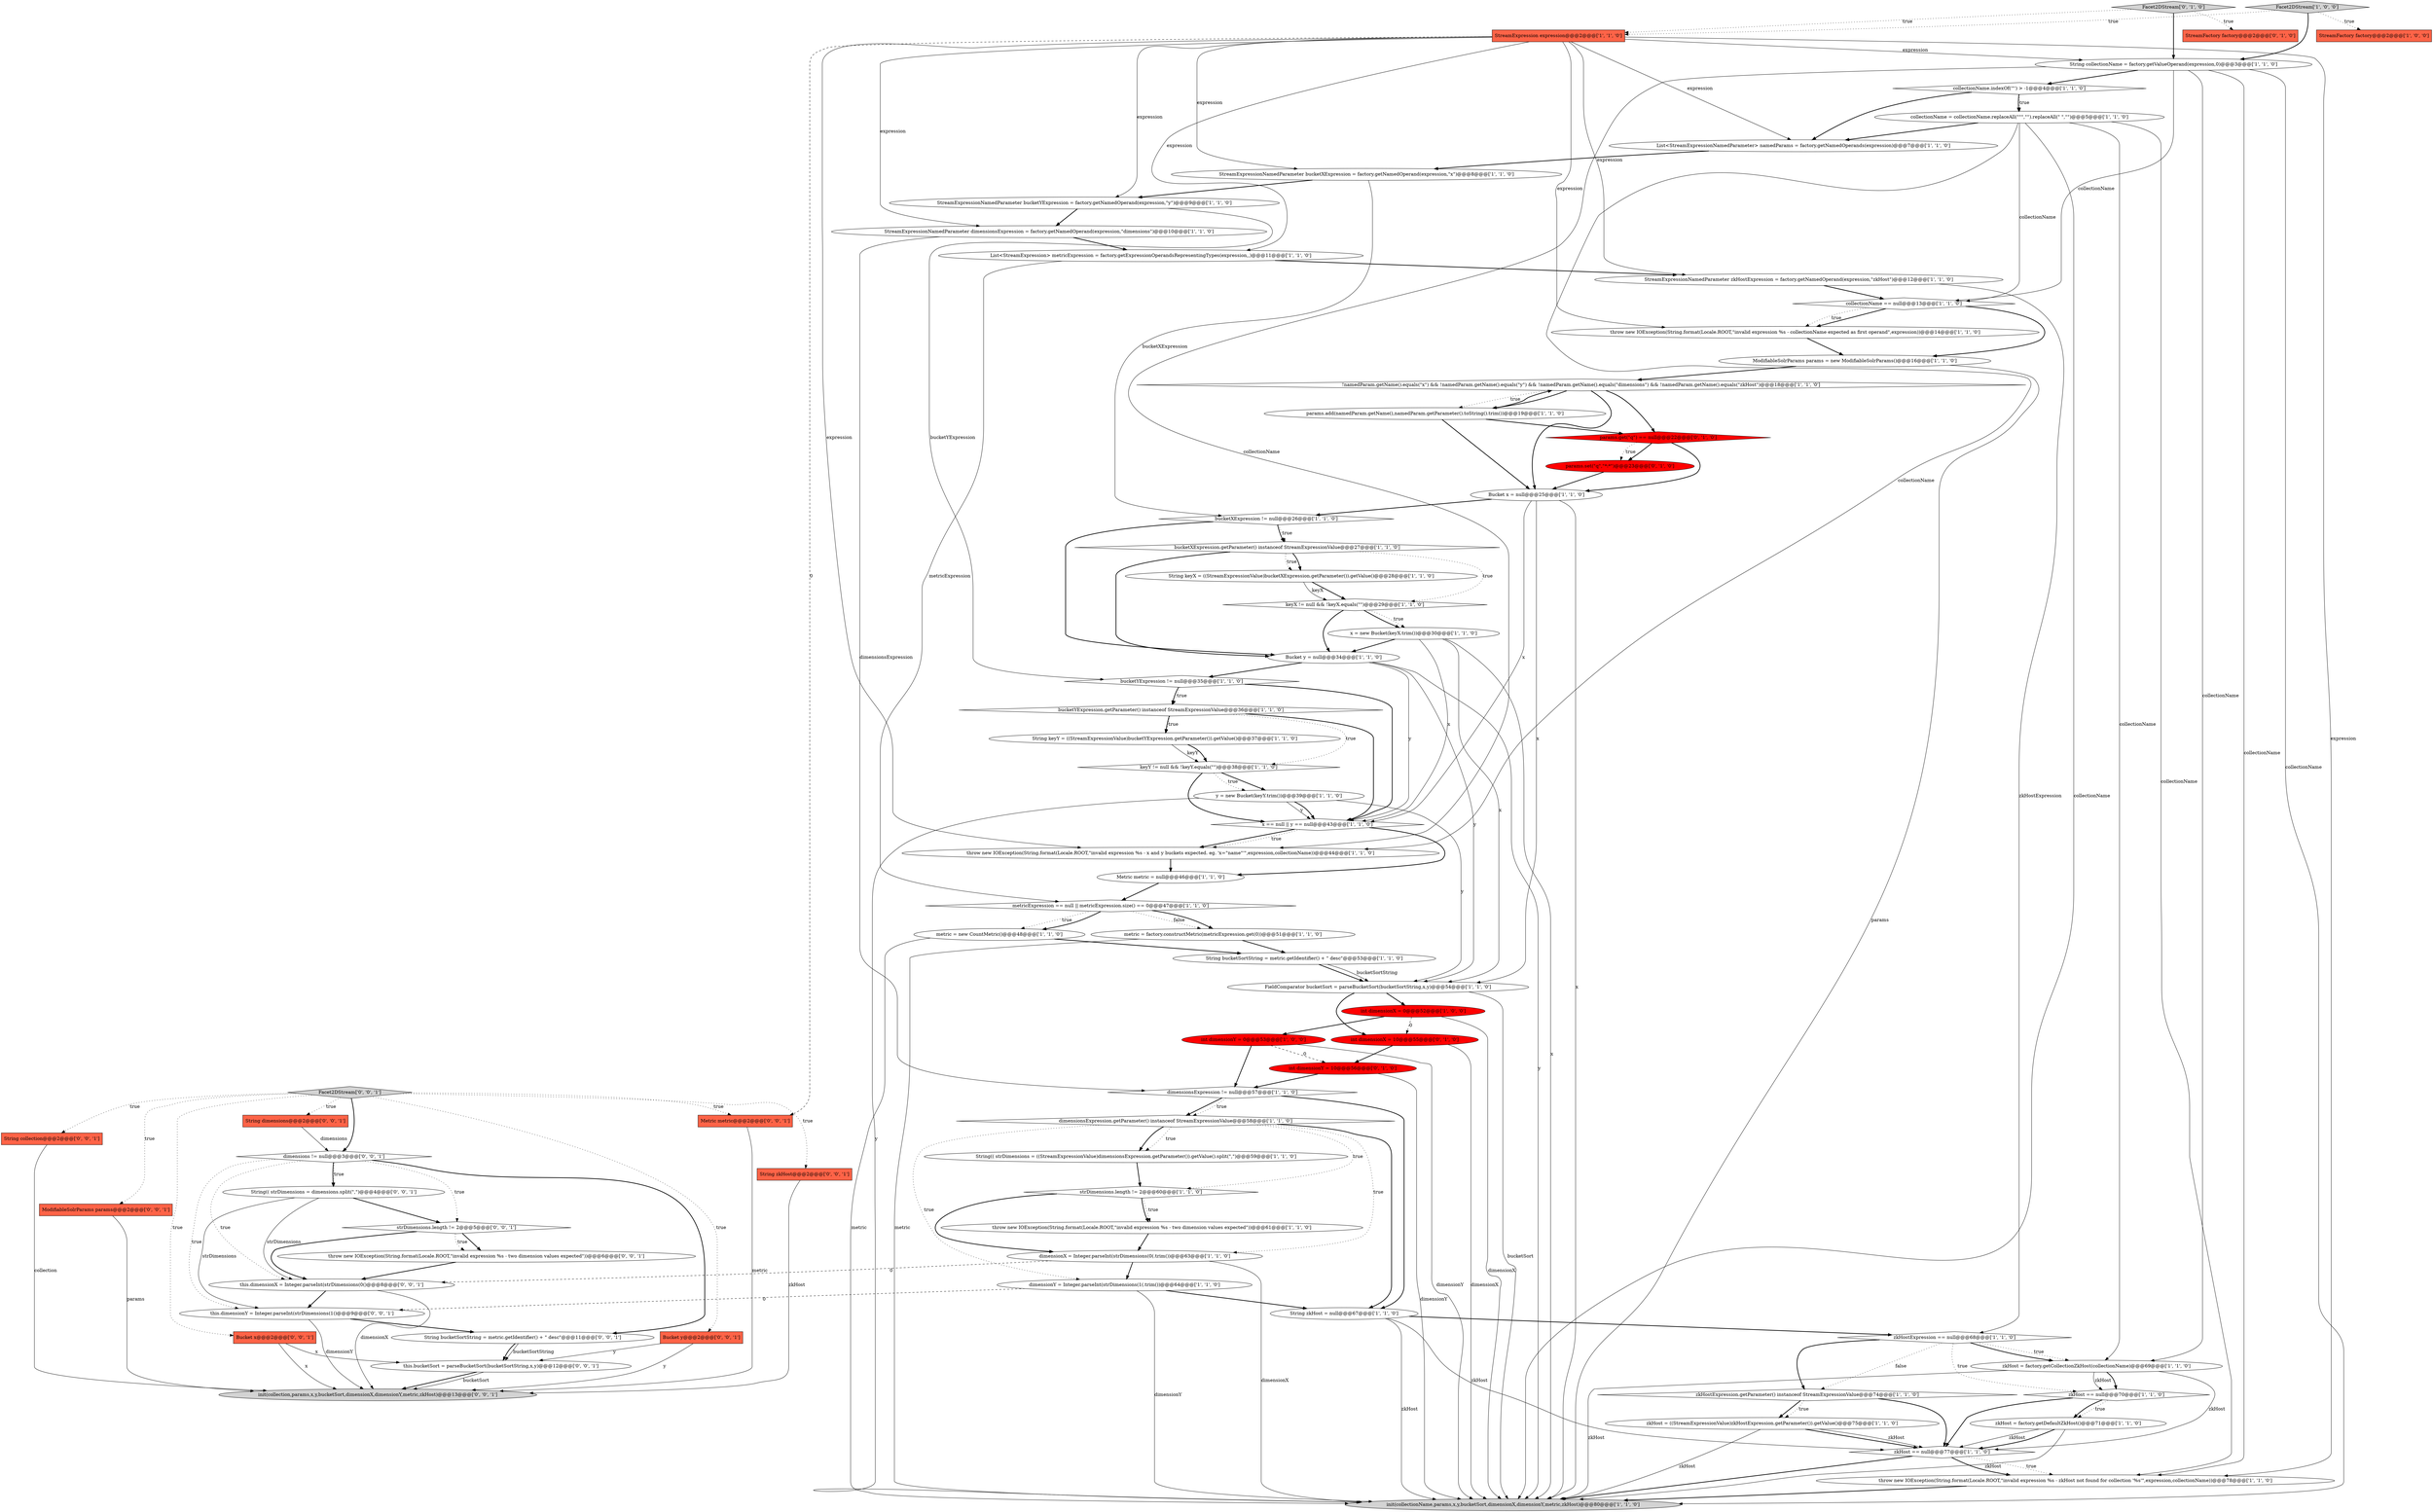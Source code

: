 digraph {
18 [style = filled, label = "List<StreamExpression> metricExpression = factory.getExpressionOperandsRepresentingTypes(expression,,)@@@11@@@['1', '1', '0']", fillcolor = white, shape = ellipse image = "AAA0AAABBB1BBB"];
39 [style = filled, label = "!namedParam.getName().equals(\"x\") && !namedParam.getName().equals(\"y\") && !namedParam.getName().equals(\"dimensions\") && !namedParam.getName().equals(\"zkHost\")@@@18@@@['1', '1', '0']", fillcolor = white, shape = diamond image = "AAA0AAABBB1BBB"];
41 [style = filled, label = "params.add(namedParam.getName(),namedParam.getParameter().toString().trim())@@@19@@@['1', '1', '0']", fillcolor = white, shape = ellipse image = "AAA0AAABBB1BBB"];
43 [style = filled, label = "x == null || y == null@@@43@@@['1', '1', '0']", fillcolor = white, shape = diamond image = "AAA0AAABBB1BBB"];
47 [style = filled, label = "throw new IOException(String.format(Locale.ROOT,\"invalid expression %s - x and y buckets expected. eg. 'x=\"name\"'\",expression,collectionName))@@@44@@@['1', '1', '0']", fillcolor = white, shape = ellipse image = "AAA0AAABBB1BBB"];
1 [style = filled, label = "throw new IOException(String.format(Locale.ROOT,\"invalid expression %s - collectionName expected as first operand\",expression))@@@14@@@['1', '1', '0']", fillcolor = white, shape = ellipse image = "AAA0AAABBB1BBB"];
53 [style = filled, label = "bucketYExpression != null@@@35@@@['1', '1', '0']", fillcolor = white, shape = diamond image = "AAA0AAABBB1BBB"];
70 [style = filled, label = "Bucket y@@@2@@@['0', '0', '1']", fillcolor = tomato, shape = box image = "AAA0AAABBB3BBB"];
49 [style = filled, label = "y = new Bucket(keyY.trim())@@@39@@@['1', '1', '0']", fillcolor = white, shape = ellipse image = "AAA0AAABBB1BBB"];
27 [style = filled, label = "List<StreamExpressionNamedParameter> namedParams = factory.getNamedOperands(expression)@@@7@@@['1', '1', '0']", fillcolor = white, shape = ellipse image = "AAA0AAABBB1BBB"];
12 [style = filled, label = "zkHost = ((StreamExpressionValue)zkHostExpression.getParameter()).getValue()@@@75@@@['1', '1', '0']", fillcolor = white, shape = ellipse image = "AAA0AAABBB1BBB"];
19 [style = filled, label = "zkHost = factory.getCollectionZkHost(collectionName)@@@69@@@['1', '1', '0']", fillcolor = white, shape = ellipse image = "AAA0AAABBB1BBB"];
50 [style = filled, label = "metricExpression == null || metricExpression.size() == 0@@@47@@@['1', '1', '0']", fillcolor = white, shape = diamond image = "AAA0AAABBB1BBB"];
78 [style = filled, label = "throw new IOException(String.format(Locale.ROOT,\"invalid expression %s - two dimension values expected\"))@@@6@@@['0', '0', '1']", fillcolor = white, shape = ellipse image = "AAA0AAABBB3BBB"];
51 [style = filled, label = "collectionName == null@@@13@@@['1', '1', '0']", fillcolor = white, shape = diamond image = "AAA0AAABBB1BBB"];
31 [style = filled, label = "dimensionsExpression.getParameter() instanceof StreamExpressionValue@@@58@@@['1', '1', '0']", fillcolor = white, shape = diamond image = "AAA0AAABBB1BBB"];
60 [style = filled, label = "params.set(\"q\",\"*:*\")@@@23@@@['0', '1', '0']", fillcolor = red, shape = ellipse image = "AAA1AAABBB2BBB"];
64 [style = filled, label = "String collection@@@2@@@['0', '0', '1']", fillcolor = tomato, shape = box image = "AAA0AAABBB3BBB"];
23 [style = filled, label = "throw new IOException(String.format(Locale.ROOT,\"invalid expression %s - zkHost not found for collection '%s'\",expression,collectionName))@@@78@@@['1', '1', '0']", fillcolor = white, shape = ellipse image = "AAA0AAABBB1BBB"];
67 [style = filled, label = "String zkHost@@@2@@@['0', '0', '1']", fillcolor = tomato, shape = box image = "AAA0AAABBB3BBB"];
58 [style = filled, label = "StreamFactory factory@@@2@@@['0', '1', '0']", fillcolor = tomato, shape = box image = "AAA0AAABBB2BBB"];
30 [style = filled, label = "dimensionY = Integer.parseInt(strDimensions(1(.trim())@@@64@@@['1', '1', '0']", fillcolor = white, shape = ellipse image = "AAA0AAABBB1BBB"];
20 [style = filled, label = "StreamExpressionNamedParameter dimensionsExpression = factory.getNamedOperand(expression,\"dimensions\")@@@10@@@['1', '1', '0']", fillcolor = white, shape = ellipse image = "AAA0AAABBB1BBB"];
36 [style = filled, label = "String collectionName = factory.getValueOperand(expression,0)@@@3@@@['1', '1', '0']", fillcolor = white, shape = ellipse image = "AAA0AAABBB1BBB"];
66 [style = filled, label = "this.bucketSort = parseBucketSort(bucketSortString,x,y)@@@12@@@['0', '0', '1']", fillcolor = white, shape = ellipse image = "AAA0AAABBB3BBB"];
6 [style = filled, label = "collectionName.indexOf('\"') > -1@@@4@@@['1', '1', '0']", fillcolor = white, shape = diamond image = "AAA0AAABBB1BBB"];
33 [style = filled, label = "bucketXExpression.getParameter() instanceof StreamExpressionValue@@@27@@@['1', '1', '0']", fillcolor = white, shape = diamond image = "AAA0AAABBB1BBB"];
32 [style = filled, label = "zkHostExpression == null@@@68@@@['1', '1', '0']", fillcolor = white, shape = diamond image = "AAA0AAABBB1BBB"];
52 [style = filled, label = "metric = factory.constructMetric(metricExpression.get(0))@@@51@@@['1', '1', '0']", fillcolor = white, shape = ellipse image = "AAA0AAABBB1BBB"];
54 [style = filled, label = "int dimensionY = 0@@@53@@@['1', '0', '0']", fillcolor = red, shape = ellipse image = "AAA1AAABBB1BBB"];
72 [style = filled, label = "ModifiableSolrParams params@@@2@@@['0', '0', '1']", fillcolor = tomato, shape = box image = "AAA0AAABBB3BBB"];
14 [style = filled, label = "bucketXExpression != null@@@26@@@['1', '1', '0']", fillcolor = white, shape = diamond image = "AAA0AAABBB1BBB"];
0 [style = filled, label = "x = new Bucket(keyX.trim())@@@30@@@['1', '1', '0']", fillcolor = white, shape = ellipse image = "AAA0AAABBB1BBB"];
71 [style = filled, label = "Facet2DStream['0', '0', '1']", fillcolor = lightgray, shape = diamond image = "AAA0AAABBB3BBB"];
25 [style = filled, label = "StreamFactory factory@@@2@@@['1', '0', '0']", fillcolor = tomato, shape = box image = "AAA0AAABBB1BBB"];
29 [style = filled, label = "String(( strDimensions = ((StreamExpressionValue)dimensionsExpression.getParameter()).getValue().split(\",\")@@@59@@@['1', '1', '0']", fillcolor = white, shape = ellipse image = "AAA0AAABBB1BBB"];
42 [style = filled, label = "zkHostExpression.getParameter() instanceof StreamExpressionValue@@@74@@@['1', '1', '0']", fillcolor = white, shape = diamond image = "AAA0AAABBB1BBB"];
35 [style = filled, label = "keyX != null && !keyX.equals(\"\")@@@29@@@['1', '1', '0']", fillcolor = white, shape = diamond image = "AAA0AAABBB1BBB"];
45 [style = filled, label = "StreamExpression expression@@@2@@@['1', '1', '0']", fillcolor = tomato, shape = box image = "AAA0AAABBB1BBB"];
22 [style = filled, label = "zkHost = factory.getDefaultZkHost()@@@71@@@['1', '1', '0']", fillcolor = white, shape = ellipse image = "AAA0AAABBB1BBB"];
68 [style = filled, label = "strDimensions.length != 2@@@5@@@['0', '0', '1']", fillcolor = white, shape = diamond image = "AAA0AAABBB3BBB"];
2 [style = filled, label = "strDimensions.length != 2@@@60@@@['1', '1', '0']", fillcolor = white, shape = diamond image = "AAA0AAABBB1BBB"];
7 [style = filled, label = "throw new IOException(String.format(Locale.ROOT,\"invalid expression %s - two dimension values expected\"))@@@61@@@['1', '1', '0']", fillcolor = white, shape = ellipse image = "AAA0AAABBB1BBB"];
40 [style = filled, label = "StreamExpressionNamedParameter bucketXExpression = factory.getNamedOperand(expression,\"x\")@@@8@@@['1', '1', '0']", fillcolor = white, shape = ellipse image = "AAA0AAABBB1BBB"];
10 [style = filled, label = "String keyY = ((StreamExpressionValue)bucketYExpression.getParameter()).getValue()@@@37@@@['1', '1', '0']", fillcolor = white, shape = ellipse image = "AAA0AAABBB1BBB"];
21 [style = filled, label = "zkHost == null@@@70@@@['1', '1', '0']", fillcolor = white, shape = diamond image = "AAA0AAABBB1BBB"];
28 [style = filled, label = "Metric metric = null@@@46@@@['1', '1', '0']", fillcolor = white, shape = ellipse image = "AAA0AAABBB1BBB"];
74 [style = filled, label = "dimensions != null@@@3@@@['0', '0', '1']", fillcolor = white, shape = diamond image = "AAA0AAABBB3BBB"];
4 [style = filled, label = "String bucketSortString = metric.getIdentifier() + \" desc\"@@@53@@@['1', '1', '0']", fillcolor = white, shape = ellipse image = "AAA0AAABBB1BBB"];
16 [style = filled, label = "collectionName = collectionName.replaceAll(\"\"\",\"\").replaceAll(\" \",\"\")@@@5@@@['1', '1', '0']", fillcolor = white, shape = ellipse image = "AAA0AAABBB1BBB"];
61 [style = filled, label = "Facet2DStream['0', '1', '0']", fillcolor = lightgray, shape = diamond image = "AAA0AAABBB2BBB"];
63 [style = filled, label = "this.dimensionY = Integer.parseInt(strDimensions(1()@@@9@@@['0', '0', '1']", fillcolor = white, shape = ellipse image = "AAA0AAABBB3BBB"];
11 [style = filled, label = "ModifiableSolrParams params = new ModifiableSolrParams()@@@16@@@['1', '1', '0']", fillcolor = white, shape = ellipse image = "AAA0AAABBB1BBB"];
26 [style = filled, label = "metric = new CountMetric()@@@48@@@['1', '1', '0']", fillcolor = white, shape = ellipse image = "AAA0AAABBB1BBB"];
13 [style = filled, label = "dimensionsExpression != null@@@57@@@['1', '1', '0']", fillcolor = white, shape = diamond image = "AAA0AAABBB1BBB"];
38 [style = filled, label = "dimensionX = Integer.parseInt(strDimensions(0(.trim())@@@63@@@['1', '1', '0']", fillcolor = white, shape = ellipse image = "AAA0AAABBB1BBB"];
15 [style = filled, label = "Bucket y = null@@@34@@@['1', '1', '0']", fillcolor = white, shape = ellipse image = "AAA0AAABBB1BBB"];
44 [style = filled, label = "zkHost == null@@@77@@@['1', '1', '0']", fillcolor = white, shape = diamond image = "AAA0AAABBB1BBB"];
69 [style = filled, label = "init(collection,params,x,y,bucketSort,dimensionX,dimensionY,metric,zkHost)@@@13@@@['0', '0', '1']", fillcolor = lightgray, shape = ellipse image = "AAA0AAABBB3BBB"];
76 [style = filled, label = "Metric metric@@@2@@@['0', '0', '1']", fillcolor = tomato, shape = box image = "AAA0AAABBB3BBB"];
75 [style = filled, label = "this.dimensionX = Integer.parseInt(strDimensions(0()@@@8@@@['0', '0', '1']", fillcolor = white, shape = ellipse image = "AAA0AAABBB3BBB"];
24 [style = filled, label = "int dimensionX = 0@@@52@@@['1', '0', '0']", fillcolor = red, shape = ellipse image = "AAA1AAABBB1BBB"];
9 [style = filled, label = "FieldComparator bucketSort = parseBucketSort(bucketSortString,x,y)@@@54@@@['1', '1', '0']", fillcolor = white, shape = ellipse image = "AAA0AAABBB1BBB"];
17 [style = filled, label = "init(collectionName,params,x,y,bucketSort,dimensionX,dimensionY,metric,zkHost)@@@80@@@['1', '1', '0']", fillcolor = lightgray, shape = ellipse image = "AAA0AAABBB1BBB"];
3 [style = filled, label = "String keyX = ((StreamExpressionValue)bucketXExpression.getParameter()).getValue()@@@28@@@['1', '1', '0']", fillcolor = white, shape = ellipse image = "AAA0AAABBB1BBB"];
56 [style = filled, label = "int dimensionY = 10@@@56@@@['0', '1', '0']", fillcolor = red, shape = ellipse image = "AAA1AAABBB2BBB"];
59 [style = filled, label = "int dimensionX = 10@@@55@@@['0', '1', '0']", fillcolor = red, shape = ellipse image = "AAA1AAABBB2BBB"];
5 [style = filled, label = "Bucket x = null@@@25@@@['1', '1', '0']", fillcolor = white, shape = ellipse image = "AAA0AAABBB1BBB"];
57 [style = filled, label = "params.get(\"q\") == null@@@22@@@['0', '1', '0']", fillcolor = red, shape = diamond image = "AAA1AAABBB2BBB"];
48 [style = filled, label = "String zkHost = null@@@67@@@['1', '1', '0']", fillcolor = white, shape = ellipse image = "AAA0AAABBB1BBB"];
62 [style = filled, label = "String dimensions@@@2@@@['0', '0', '1']", fillcolor = tomato, shape = box image = "AAA0AAABBB3BBB"];
8 [style = filled, label = "StreamExpressionNamedParameter bucketYExpression = factory.getNamedOperand(expression,\"y\")@@@9@@@['1', '1', '0']", fillcolor = white, shape = ellipse image = "AAA0AAABBB1BBB"];
46 [style = filled, label = "StreamExpressionNamedParameter zkHostExpression = factory.getNamedOperand(expression,\"zkHost\")@@@12@@@['1', '1', '0']", fillcolor = white, shape = ellipse image = "AAA0AAABBB1BBB"];
77 [style = filled, label = "String(( strDimensions = dimensions.split(\",\")@@@4@@@['0', '0', '1']", fillcolor = white, shape = ellipse image = "AAA0AAABBB3BBB"];
34 [style = filled, label = "bucketYExpression.getParameter() instanceof StreamExpressionValue@@@36@@@['1', '1', '0']", fillcolor = white, shape = diamond image = "AAA0AAABBB1BBB"];
55 [style = filled, label = "Facet2DStream['1', '0', '0']", fillcolor = lightgray, shape = diamond image = "AAA0AAABBB1BBB"];
37 [style = filled, label = "keyY != null && !keyY.equals(\"\")@@@38@@@['1', '1', '0']", fillcolor = white, shape = diamond image = "AAA0AAABBB1BBB"];
65 [style = filled, label = "Bucket x@@@2@@@['0', '0', '1']", fillcolor = tomato, shape = box image = "AAA0AAABBB3BBB"];
73 [style = filled, label = "String bucketSortString = metric.getIdentifier() + \" desc\"@@@11@@@['0', '0', '1']", fillcolor = white, shape = ellipse image = "AAA0AAABBB3BBB"];
73->66 [style = solid, label="bucketSortString"];
33->3 [style = dotted, label="true"];
45->40 [style = solid, label="expression"];
55->36 [style = bold, label=""];
12->44 [style = bold, label=""];
37->49 [style = bold, label=""];
9->17 [style = solid, label="bucketSort"];
16->19 [style = solid, label="collectionName"];
28->50 [style = bold, label=""];
36->51 [style = solid, label="collectionName"];
77->75 [style = solid, label="strDimensions"];
52->17 [style = solid, label="metric"];
51->1 [style = bold, label=""];
54->56 [style = dashed, label="0"];
0->15 [style = bold, label=""];
45->47 [style = solid, label="expression"];
55->45 [style = dotted, label="true"];
3->35 [style = bold, label=""];
5->17 [style = solid, label="x"];
48->17 [style = solid, label="zkHost"];
46->51 [style = bold, label=""];
5->43 [style = solid, label="x"];
44->23 [style = bold, label=""];
37->43 [style = bold, label=""];
39->57 [style = bold, label=""];
29->2 [style = bold, label=""];
38->30 [style = bold, label=""];
42->44 [style = bold, label=""];
8->20 [style = bold, label=""];
63->73 [style = bold, label=""];
22->17 [style = solid, label="zkHost"];
33->35 [style = dotted, label="true"];
18->50 [style = solid, label="metricExpression"];
53->34 [style = bold, label=""];
71->74 [style = bold, label=""];
78->75 [style = bold, label=""];
31->48 [style = bold, label=""];
50->52 [style = dotted, label="false"];
18->46 [style = bold, label=""];
71->64 [style = dotted, label="true"];
23->17 [style = bold, label=""];
68->78 [style = bold, label=""];
73->66 [style = bold, label=""];
13->31 [style = bold, label=""];
50->26 [style = dotted, label="true"];
34->37 [style = dotted, label="true"];
51->11 [style = bold, label=""];
9->24 [style = bold, label=""];
53->34 [style = dotted, label="true"];
30->63 [style = dashed, label="0"];
72->69 [style = solid, label="params"];
8->53 [style = solid, label="bucketYExpression"];
36->6 [style = bold, label=""];
11->17 [style = solid, label="params"];
74->77 [style = dotted, label="true"];
36->23 [style = solid, label="collectionName"];
21->44 [style = bold, label=""];
65->69 [style = solid, label="x"];
33->3 [style = bold, label=""];
71->72 [style = dotted, label="true"];
15->9 [style = solid, label="y"];
33->15 [style = bold, label=""];
24->59 [style = dashed, label="0"];
22->44 [style = solid, label="zkHost"];
47->28 [style = bold, label=""];
31->29 [style = bold, label=""];
3->35 [style = solid, label="keyX"];
57->60 [style = bold, label=""];
48->44 [style = solid, label="zkHost"];
21->22 [style = dotted, label="true"];
37->49 [style = dotted, label="true"];
26->4 [style = bold, label=""];
44->17 [style = bold, label=""];
64->69 [style = solid, label="collection"];
45->1 [style = solid, label="expression"];
45->46 [style = solid, label="expression"];
1->11 [style = bold, label=""];
66->69 [style = bold, label=""];
65->66 [style = solid, label="x"];
20->18 [style = bold, label=""];
31->30 [style = dotted, label="true"];
56->17 [style = solid, label="dimensionY"];
35->0 [style = bold, label=""];
43->47 [style = bold, label=""];
45->18 [style = solid, label="expression"];
21->22 [style = bold, label=""];
56->13 [style = bold, label=""];
26->17 [style = solid, label="metric"];
57->5 [style = bold, label=""];
32->19 [style = dotted, label="true"];
74->77 [style = bold, label=""];
48->32 [style = bold, label=""];
44->23 [style = dotted, label="true"];
45->20 [style = solid, label="expression"];
39->41 [style = bold, label=""];
14->15 [style = bold, label=""];
43->47 [style = dotted, label="true"];
24->17 [style = solid, label="dimensionX"];
36->47 [style = solid, label="collectionName"];
54->17 [style = solid, label="dimensionY"];
53->43 [style = bold, label=""];
32->42 [style = bold, label=""];
59->56 [style = bold, label=""];
31->29 [style = dotted, label="true"];
12->17 [style = solid, label="zkHost"];
22->44 [style = bold, label=""];
57->60 [style = dotted, label="true"];
5->9 [style = solid, label="x"];
4->9 [style = bold, label=""];
20->13 [style = solid, label="dimensionsExpression"];
74->75 [style = dotted, label="true"];
16->47 [style = solid, label="collectionName"];
16->27 [style = bold, label=""];
35->15 [style = bold, label=""];
39->5 [style = bold, label=""];
34->10 [style = dotted, label="true"];
30->17 [style = solid, label="dimensionY"];
52->4 [style = bold, label=""];
32->42 [style = dotted, label="false"];
15->53 [style = bold, label=""];
13->48 [style = bold, label=""];
45->8 [style = solid, label="expression"];
0->43 [style = solid, label="x"];
32->19 [style = bold, label=""];
77->63 [style = solid, label="strDimensions"];
75->69 [style = solid, label="dimensionX"];
77->68 [style = bold, label=""];
71->65 [style = dotted, label="true"];
16->51 [style = solid, label="collectionName"];
36->17 [style = solid, label="collectionName"];
46->32 [style = solid, label="zkHostExpression"];
62->74 [style = solid, label="dimensions"];
61->36 [style = bold, label=""];
60->5 [style = bold, label=""];
16->17 [style = solid, label="collectionName"];
6->27 [style = bold, label=""];
66->69 [style = solid, label="bucketSort"];
61->58 [style = dotted, label="true"];
38->17 [style = solid, label="dimensionX"];
49->17 [style = solid, label="y"];
9->59 [style = bold, label=""];
71->67 [style = dotted, label="true"];
31->2 [style = dotted, label="true"];
49->9 [style = solid, label="y"];
74->63 [style = dotted, label="true"];
45->23 [style = solid, label="expression"];
35->0 [style = dotted, label="true"];
34->43 [style = bold, label=""];
10->37 [style = solid, label="keyY"];
19->17 [style = solid, label="zkHost"];
45->27 [style = solid, label="expression"];
71->76 [style = dotted, label="true"];
10->37 [style = bold, label=""];
19->21 [style = bold, label=""];
19->44 [style = solid, label="zkHost"];
50->26 [style = bold, label=""];
15->43 [style = solid, label="y"];
68->78 [style = dotted, label="true"];
14->33 [style = dotted, label="true"];
32->21 [style = dotted, label="true"];
55->25 [style = dotted, label="true"];
63->69 [style = solid, label="dimensionY"];
59->17 [style = solid, label="dimensionX"];
74->73 [style = bold, label=""];
74->68 [style = dotted, label="true"];
76->69 [style = solid, label="metric"];
42->12 [style = bold, label=""];
5->14 [style = bold, label=""];
19->21 [style = solid, label="zkHost"];
49->43 [style = solid, label="y"];
16->23 [style = solid, label="collectionName"];
34->10 [style = bold, label=""];
41->57 [style = bold, label=""];
49->43 [style = bold, label=""];
0->17 [style = solid, label="x"];
50->52 [style = bold, label=""];
12->44 [style = solid, label="zkHost"];
14->33 [style = bold, label=""];
38->75 [style = dashed, label="0"];
36->19 [style = solid, label="collectionName"];
43->28 [style = bold, label=""];
24->54 [style = bold, label=""];
75->63 [style = bold, label=""];
71->62 [style = dotted, label="true"];
0->9 [style = solid, label="x"];
2->38 [style = bold, label=""];
42->12 [style = dotted, label="true"];
7->38 [style = bold, label=""];
71->70 [style = dotted, label="true"];
13->31 [style = dotted, label="true"];
54->13 [style = bold, label=""];
6->16 [style = bold, label=""];
2->7 [style = dotted, label="true"];
39->41 [style = dotted, label="true"];
31->38 [style = dotted, label="true"];
68->75 [style = bold, label=""];
11->39 [style = bold, label=""];
45->76 [style = dashed, label="0"];
67->69 [style = solid, label="zkHost"];
27->40 [style = bold, label=""];
61->45 [style = dotted, label="true"];
45->36 [style = solid, label="expression"];
2->7 [style = bold, label=""];
30->48 [style = bold, label=""];
41->39 [style = bold, label=""];
70->66 [style = solid, label="y"];
51->1 [style = dotted, label="true"];
70->69 [style = solid, label="y"];
40->14 [style = solid, label="bucketXExpression"];
4->9 [style = solid, label="bucketSortString"];
15->17 [style = solid, label="y"];
6->16 [style = dotted, label="true"];
40->8 [style = bold, label=""];
41->5 [style = bold, label=""];
}

